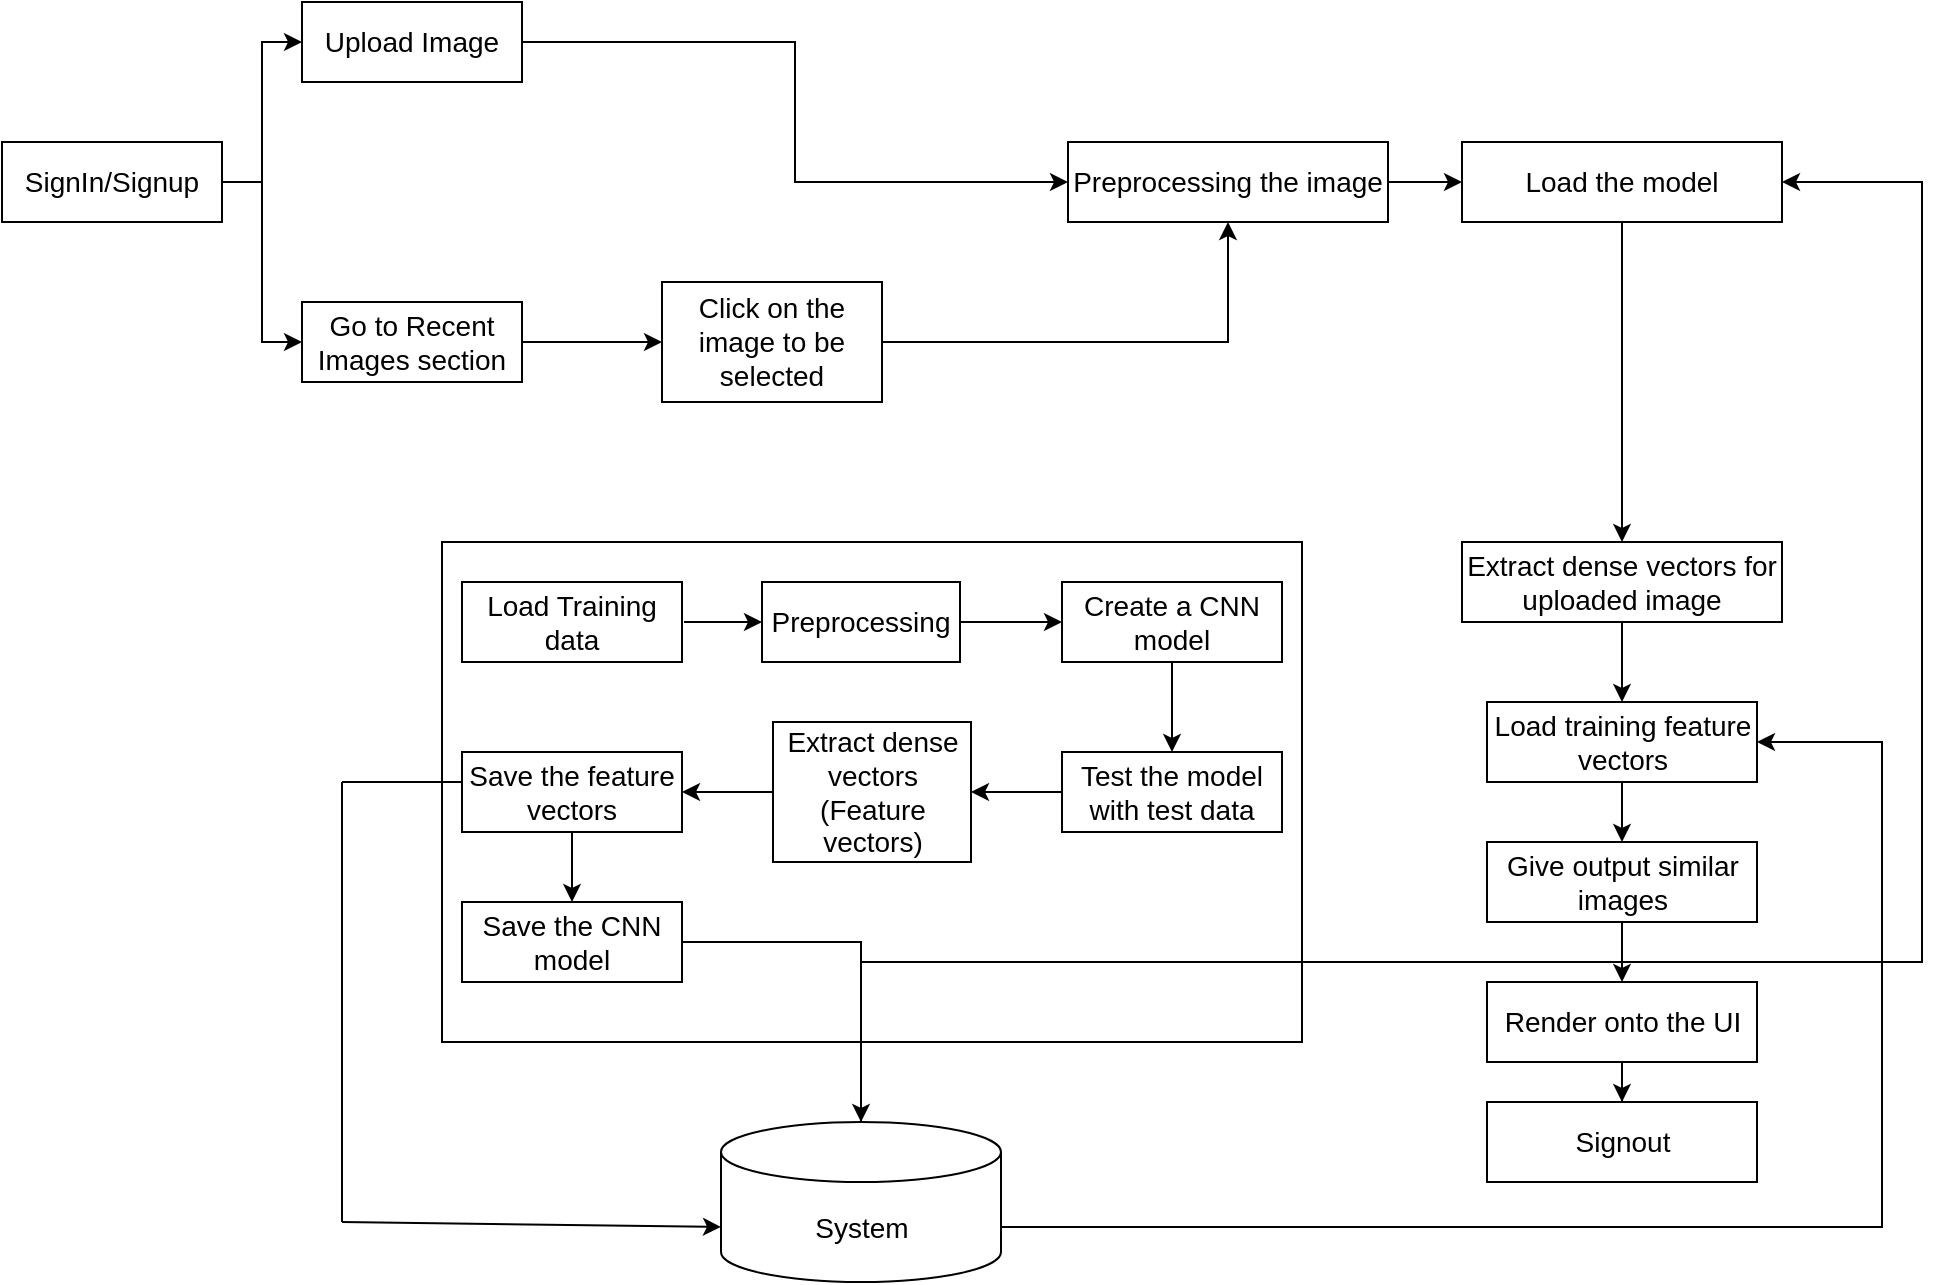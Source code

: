 <mxfile version="17.4.0"><diagram id="BzdyhksGD52af1yUbMJi" name="Page-1"><mxGraphModel dx="2272" dy="702" grid="1" gridSize="10" guides="1" tooltips="1" connect="1" arrows="1" fold="1" page="1" pageScale="1" pageWidth="850" pageHeight="1100" math="0" shadow="0"><root><mxCell id="0"/><mxCell id="1" parent="0"/><mxCell id="QHGB2L0nHMpF2ZHSaDK5-52" value="" style="endArrow=classic;html=1;rounded=0;fontSize=14;entryX=0;entryY=0.5;entryDx=0;entryDy=0;" edge="1" parent="1" target="QHGB2L0nHMpF2ZHSaDK5-54"><mxGeometry width="50" height="50" relative="1" as="geometry"><mxPoint x="480" y="150" as="sourcePoint"/><mxPoint x="550" y="150" as="targetPoint"/></mxGeometry></mxCell><mxCell id="QHGB2L0nHMpF2ZHSaDK5-53" style="edgeStyle=orthogonalEdgeStyle;rounded=0;orthogonalLoop=1;jettySize=auto;html=1;entryX=0.5;entryY=0;entryDx=0;entryDy=0;fontSize=14;" edge="1" parent="1" source="QHGB2L0nHMpF2ZHSaDK5-54" target="QHGB2L0nHMpF2ZHSaDK5-57"><mxGeometry relative="1" as="geometry"/></mxCell><mxCell id="QHGB2L0nHMpF2ZHSaDK5-54" value="Load the model" style="rounded=0;whiteSpace=wrap;html=1;labelBackgroundColor=default;fontSize=14;" vertex="1" parent="1"><mxGeometry x="600" y="130" width="160" height="40" as="geometry"/></mxCell><mxCell id="QHGB2L0nHMpF2ZHSaDK5-55" value="" style="rounded=0;whiteSpace=wrap;html=1;labelBackgroundColor=none;fontSize=14;" vertex="1" parent="1"><mxGeometry x="90" y="330" width="430" height="250" as="geometry"/></mxCell><mxCell id="QHGB2L0nHMpF2ZHSaDK5-56" style="edgeStyle=orthogonalEdgeStyle;rounded=0;orthogonalLoop=1;jettySize=auto;html=1;entryX=0.5;entryY=0;entryDx=0;entryDy=0;fontSize=14;" edge="1" parent="1" source="QHGB2L0nHMpF2ZHSaDK5-57" target="QHGB2L0nHMpF2ZHSaDK5-79"><mxGeometry relative="1" as="geometry"/></mxCell><mxCell id="QHGB2L0nHMpF2ZHSaDK5-57" value="Extract dense vectors for uploaded image" style="rounded=0;whiteSpace=wrap;html=1;labelBackgroundColor=default;fontSize=14;" vertex="1" parent="1"><mxGeometry x="600" y="330" width="160" height="40" as="geometry"/></mxCell><mxCell id="QHGB2L0nHMpF2ZHSaDK5-58" style="edgeStyle=orthogonalEdgeStyle;rounded=0;orthogonalLoop=1;jettySize=auto;html=1;entryX=0;entryY=0.5;entryDx=0;entryDy=0;" edge="1" parent="1" source="QHGB2L0nHMpF2ZHSaDK5-59" target="QHGB2L0nHMpF2ZHSaDK5-60"><mxGeometry relative="1" as="geometry"/></mxCell><mxCell id="QHGB2L0nHMpF2ZHSaDK5-59" value="Upload Image" style="rounded=0;whiteSpace=wrap;html=1;labelBackgroundColor=default;fontSize=14;" vertex="1" parent="1"><mxGeometry x="20" y="60" width="110" height="40" as="geometry"/></mxCell><mxCell id="QHGB2L0nHMpF2ZHSaDK5-60" value="Preprocessing the image" style="rounded=0;whiteSpace=wrap;html=1;labelBackgroundColor=default;fontSize=14;" vertex="1" parent="1"><mxGeometry x="403" y="130" width="160" height="40" as="geometry"/></mxCell><mxCell id="QHGB2L0nHMpF2ZHSaDK5-61" value="Load Training data" style="rounded=0;whiteSpace=wrap;html=1;labelBackgroundColor=default;fontSize=14;" vertex="1" parent="1"><mxGeometry x="100" y="350" width="110" height="40" as="geometry"/></mxCell><mxCell id="QHGB2L0nHMpF2ZHSaDK5-62" value="" style="endArrow=classic;html=1;rounded=0;fontSize=14;" edge="1" parent="1"><mxGeometry width="50" height="50" relative="1" as="geometry"><mxPoint x="211" y="370" as="sourcePoint"/><mxPoint x="250" y="370" as="targetPoint"/></mxGeometry></mxCell><mxCell id="QHGB2L0nHMpF2ZHSaDK5-63" style="edgeStyle=orthogonalEdgeStyle;rounded=0;orthogonalLoop=1;jettySize=auto;html=1;entryX=0;entryY=0.5;entryDx=0;entryDy=0;fontSize=14;" edge="1" parent="1" source="QHGB2L0nHMpF2ZHSaDK5-64" target="QHGB2L0nHMpF2ZHSaDK5-66"><mxGeometry relative="1" as="geometry"/></mxCell><mxCell id="QHGB2L0nHMpF2ZHSaDK5-64" value="Preprocessing" style="rounded=0;whiteSpace=wrap;html=1;labelBackgroundColor=default;fontSize=14;" vertex="1" parent="1"><mxGeometry x="250" y="350" width="99" height="40" as="geometry"/></mxCell><mxCell id="QHGB2L0nHMpF2ZHSaDK5-65" style="edgeStyle=orthogonalEdgeStyle;rounded=0;orthogonalLoop=1;jettySize=auto;html=1;entryX=0.5;entryY=0;entryDx=0;entryDy=0;fontSize=14;" edge="1" parent="1" source="QHGB2L0nHMpF2ZHSaDK5-66" target="QHGB2L0nHMpF2ZHSaDK5-70"><mxGeometry relative="1" as="geometry"/></mxCell><mxCell id="QHGB2L0nHMpF2ZHSaDK5-66" value="Create a CNN model" style="rounded=0;whiteSpace=wrap;html=1;labelBackgroundColor=default;fontSize=14;" vertex="1" parent="1"><mxGeometry x="400" y="350" width="110" height="40" as="geometry"/></mxCell><mxCell id="QHGB2L0nHMpF2ZHSaDK5-67" style="edgeStyle=orthogonalEdgeStyle;rounded=0;orthogonalLoop=1;jettySize=auto;html=1;fontSize=14;" edge="1" parent="1" source="QHGB2L0nHMpF2ZHSaDK5-68" target="QHGB2L0nHMpF2ZHSaDK5-72"><mxGeometry relative="1" as="geometry"/></mxCell><mxCell id="QHGB2L0nHMpF2ZHSaDK5-68" value="Extract dense vectors (Feature vectors)" style="rounded=0;whiteSpace=wrap;html=1;labelBackgroundColor=default;fontSize=14;" vertex="1" parent="1"><mxGeometry x="255.5" y="420" width="99" height="70" as="geometry"/></mxCell><mxCell id="QHGB2L0nHMpF2ZHSaDK5-69" style="edgeStyle=orthogonalEdgeStyle;rounded=0;orthogonalLoop=1;jettySize=auto;html=1;entryX=1;entryY=0.5;entryDx=0;entryDy=0;fontSize=14;" edge="1" parent="1" source="QHGB2L0nHMpF2ZHSaDK5-70" target="QHGB2L0nHMpF2ZHSaDK5-68"><mxGeometry relative="1" as="geometry"/></mxCell><mxCell id="QHGB2L0nHMpF2ZHSaDK5-70" value="Test the model with test data" style="rounded=0;whiteSpace=wrap;html=1;labelBackgroundColor=default;fontSize=14;" vertex="1" parent="1"><mxGeometry x="400" y="435" width="110" height="40" as="geometry"/></mxCell><mxCell id="QHGB2L0nHMpF2ZHSaDK5-71" style="edgeStyle=orthogonalEdgeStyle;rounded=0;orthogonalLoop=1;jettySize=auto;html=1;entryX=0.5;entryY=0;entryDx=0;entryDy=0;fontSize=14;" edge="1" parent="1" source="QHGB2L0nHMpF2ZHSaDK5-72" target="QHGB2L0nHMpF2ZHSaDK5-74"><mxGeometry relative="1" as="geometry"/></mxCell><mxCell id="QHGB2L0nHMpF2ZHSaDK5-72" value="Save the feature vectors" style="rounded=0;whiteSpace=wrap;html=1;labelBackgroundColor=default;fontSize=14;" vertex="1" parent="1"><mxGeometry x="100" y="435" width="110" height="40" as="geometry"/></mxCell><mxCell id="QHGB2L0nHMpF2ZHSaDK5-73" style="edgeStyle=orthogonalEdgeStyle;rounded=0;orthogonalLoop=1;jettySize=auto;html=1;fontSize=14;" edge="1" parent="1" source="QHGB2L0nHMpF2ZHSaDK5-74" target="QHGB2L0nHMpF2ZHSaDK5-77"><mxGeometry relative="1" as="geometry"/></mxCell><mxCell id="QHGB2L0nHMpF2ZHSaDK5-74" value="Save the CNN model" style="rounded=0;whiteSpace=wrap;html=1;labelBackgroundColor=default;fontSize=14;" vertex="1" parent="1"><mxGeometry x="100" y="510" width="110" height="40" as="geometry"/></mxCell><mxCell id="QHGB2L0nHMpF2ZHSaDK5-75" style="edgeStyle=orthogonalEdgeStyle;rounded=0;orthogonalLoop=1;jettySize=auto;html=1;entryX=1;entryY=0.5;entryDx=0;entryDy=0;fontSize=14;" edge="1" parent="1" source="QHGB2L0nHMpF2ZHSaDK5-77" target="QHGB2L0nHMpF2ZHSaDK5-54"><mxGeometry relative="1" as="geometry"><Array as="points"><mxPoint x="830" y="540"/><mxPoint x="830" y="150"/></Array></mxGeometry></mxCell><mxCell id="QHGB2L0nHMpF2ZHSaDK5-76" style="edgeStyle=orthogonalEdgeStyle;rounded=0;orthogonalLoop=1;jettySize=auto;html=1;exitX=1;exitY=0;exitDx=0;exitDy=52.5;exitPerimeter=0;entryX=1;entryY=0.5;entryDx=0;entryDy=0;fontSize=14;" edge="1" parent="1" source="QHGB2L0nHMpF2ZHSaDK5-77" target="QHGB2L0nHMpF2ZHSaDK5-79"><mxGeometry relative="1" as="geometry"><Array as="points"><mxPoint x="810" y="673"/><mxPoint x="810" y="430"/></Array></mxGeometry></mxCell><mxCell id="QHGB2L0nHMpF2ZHSaDK5-77" value="System" style="shape=cylinder3;whiteSpace=wrap;html=1;boundedLbl=1;backgroundOutline=1;size=15;labelBackgroundColor=none;fontSize=14;" vertex="1" parent="1"><mxGeometry x="229.5" y="620" width="140" height="80" as="geometry"/></mxCell><mxCell id="QHGB2L0nHMpF2ZHSaDK5-78" style="edgeStyle=orthogonalEdgeStyle;rounded=0;orthogonalLoop=1;jettySize=auto;html=1;entryX=0.5;entryY=0;entryDx=0;entryDy=0;fontSize=14;" edge="1" parent="1" source="QHGB2L0nHMpF2ZHSaDK5-79" target="QHGB2L0nHMpF2ZHSaDK5-84"><mxGeometry relative="1" as="geometry"/></mxCell><mxCell id="QHGB2L0nHMpF2ZHSaDK5-79" value="Load training feature vectors" style="rounded=0;whiteSpace=wrap;html=1;labelBackgroundColor=default;fontSize=14;" vertex="1" parent="1"><mxGeometry x="612.5" y="410" width="135" height="40" as="geometry"/></mxCell><mxCell id="QHGB2L0nHMpF2ZHSaDK5-80" value="" style="endArrow=none;html=1;rounded=0;fontSize=14;" edge="1" parent="1"><mxGeometry width="50" height="50" relative="1" as="geometry"><mxPoint x="40" y="450" as="sourcePoint"/><mxPoint x="100" y="450" as="targetPoint"/></mxGeometry></mxCell><mxCell id="QHGB2L0nHMpF2ZHSaDK5-81" value="" style="endArrow=none;html=1;rounded=0;fontSize=14;" edge="1" parent="1"><mxGeometry width="50" height="50" relative="1" as="geometry"><mxPoint x="40" y="670" as="sourcePoint"/><mxPoint x="40" y="450" as="targetPoint"/></mxGeometry></mxCell><mxCell id="QHGB2L0nHMpF2ZHSaDK5-82" value="" style="endArrow=classic;html=1;rounded=0;fontSize=14;entryX=0;entryY=0;entryDx=0;entryDy=52.5;entryPerimeter=0;" edge="1" parent="1" target="QHGB2L0nHMpF2ZHSaDK5-77"><mxGeometry width="50" height="50" relative="1" as="geometry"><mxPoint x="40" y="670" as="sourcePoint"/><mxPoint x="90" y="620" as="targetPoint"/></mxGeometry></mxCell><mxCell id="QHGB2L0nHMpF2ZHSaDK5-83" style="edgeStyle=orthogonalEdgeStyle;rounded=0;orthogonalLoop=1;jettySize=auto;html=1;entryX=0.5;entryY=0;entryDx=0;entryDy=0;fontSize=14;" edge="1" parent="1" source="QHGB2L0nHMpF2ZHSaDK5-84" target="QHGB2L0nHMpF2ZHSaDK5-86"><mxGeometry relative="1" as="geometry"/></mxCell><mxCell id="QHGB2L0nHMpF2ZHSaDK5-84" value="Give output similar images" style="rounded=0;whiteSpace=wrap;html=1;labelBackgroundColor=default;fontSize=14;" vertex="1" parent="1"><mxGeometry x="612.5" y="480" width="135" height="40" as="geometry"/></mxCell><mxCell id="QHGB2L0nHMpF2ZHSaDK5-85" style="edgeStyle=orthogonalEdgeStyle;rounded=0;orthogonalLoop=1;jettySize=auto;html=1;entryX=0.5;entryY=0;entryDx=0;entryDy=0;" edge="1" parent="1" source="QHGB2L0nHMpF2ZHSaDK5-86" target="QHGB2L0nHMpF2ZHSaDK5-90"><mxGeometry relative="1" as="geometry"/></mxCell><mxCell id="QHGB2L0nHMpF2ZHSaDK5-86" value="Render onto the UI" style="rounded=0;whiteSpace=wrap;html=1;labelBackgroundColor=default;fontSize=14;" vertex="1" parent="1"><mxGeometry x="612.5" y="550" width="135" height="40" as="geometry"/></mxCell><mxCell id="QHGB2L0nHMpF2ZHSaDK5-87" style="edgeStyle=orthogonalEdgeStyle;rounded=0;orthogonalLoop=1;jettySize=auto;html=1;entryX=0;entryY=0.5;entryDx=0;entryDy=0;" edge="1" parent="1" source="QHGB2L0nHMpF2ZHSaDK5-89" target="QHGB2L0nHMpF2ZHSaDK5-59"><mxGeometry relative="1" as="geometry"/></mxCell><mxCell id="QHGB2L0nHMpF2ZHSaDK5-88" style="edgeStyle=orthogonalEdgeStyle;rounded=0;orthogonalLoop=1;jettySize=auto;html=1;entryX=0;entryY=0.5;entryDx=0;entryDy=0;" edge="1" parent="1" source="QHGB2L0nHMpF2ZHSaDK5-89" target="QHGB2L0nHMpF2ZHSaDK5-92"><mxGeometry relative="1" as="geometry"/></mxCell><mxCell id="QHGB2L0nHMpF2ZHSaDK5-89" value="SignIn/Signup" style="rounded=0;whiteSpace=wrap;html=1;labelBackgroundColor=default;fontSize=14;" vertex="1" parent="1"><mxGeometry x="-130" y="130" width="110" height="40" as="geometry"/></mxCell><mxCell id="QHGB2L0nHMpF2ZHSaDK5-90" value="Signout" style="rounded=0;whiteSpace=wrap;html=1;labelBackgroundColor=default;fontSize=14;" vertex="1" parent="1"><mxGeometry x="612.5" y="610" width="135" height="40" as="geometry"/></mxCell><mxCell id="QHGB2L0nHMpF2ZHSaDK5-91" style="edgeStyle=orthogonalEdgeStyle;rounded=0;orthogonalLoop=1;jettySize=auto;html=1;entryX=0;entryY=0.5;entryDx=0;entryDy=0;" edge="1" parent="1" source="QHGB2L0nHMpF2ZHSaDK5-92" target="QHGB2L0nHMpF2ZHSaDK5-94"><mxGeometry relative="1" as="geometry"/></mxCell><mxCell id="QHGB2L0nHMpF2ZHSaDK5-92" value="Go to Recent Images section" style="rounded=0;whiteSpace=wrap;html=1;labelBackgroundColor=default;fontSize=14;" vertex="1" parent="1"><mxGeometry x="20" y="210" width="110" height="40" as="geometry"/></mxCell><mxCell id="QHGB2L0nHMpF2ZHSaDK5-93" style="edgeStyle=orthogonalEdgeStyle;rounded=0;orthogonalLoop=1;jettySize=auto;html=1;" edge="1" parent="1" source="QHGB2L0nHMpF2ZHSaDK5-94" target="QHGB2L0nHMpF2ZHSaDK5-60"><mxGeometry relative="1" as="geometry"/></mxCell><mxCell id="QHGB2L0nHMpF2ZHSaDK5-94" value="Click on the image to be selected" style="rounded=0;whiteSpace=wrap;html=1;labelBackgroundColor=default;fontSize=14;" vertex="1" parent="1"><mxGeometry x="200" y="200" width="110" height="60" as="geometry"/></mxCell></root></mxGraphModel></diagram></mxfile>
